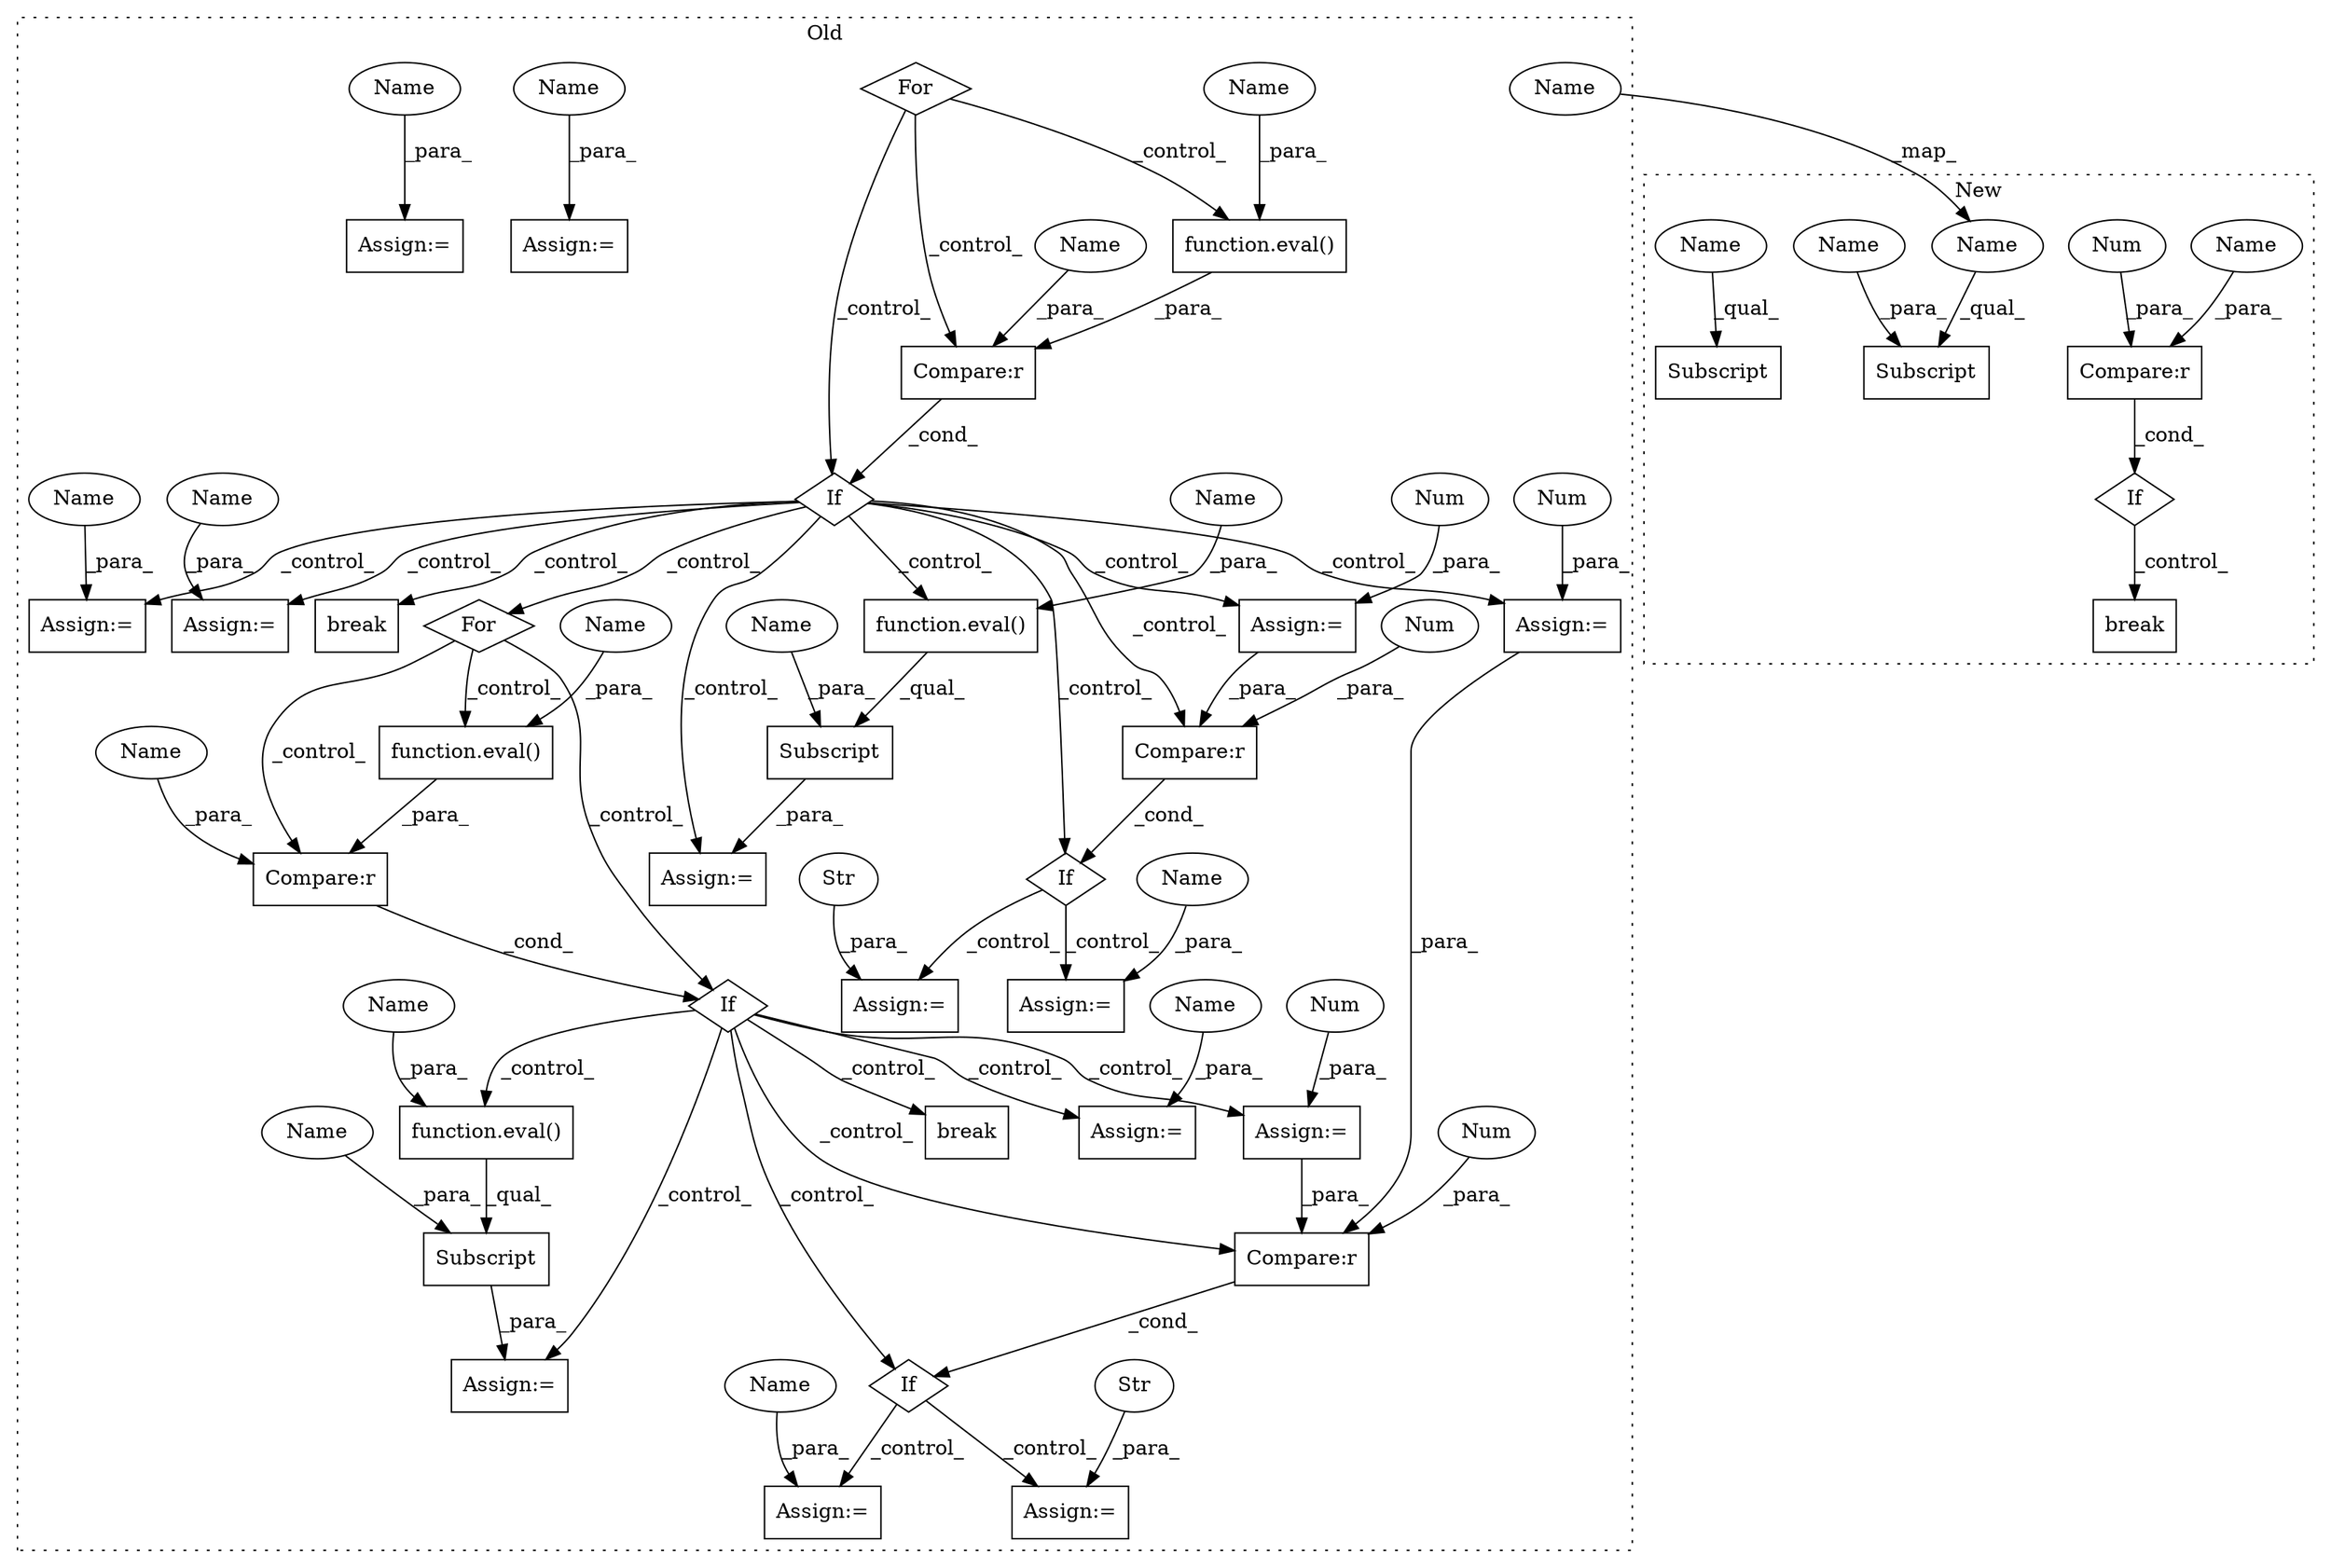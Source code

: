 digraph G {
subgraph cluster0 {
1 [label="function.eval()" a="75" s="2625,2631" l="5,1" shape="box"];
4 [label="Assign:=" a="68" s="2622" l="3" shape="box"];
5 [label="If" a="96" s="1876" l="3" shape="diamond"];
6 [label="Compare:r" a="40" s="1879" l="13" shape="box"];
7 [label="If" a="96" s="2667" l="3" shape="diamond"];
8 [label="Subscript" a="63" s="2625,0" l="11,0" shape="box"];
9 [label="If" a="96" s="2520" l="3" shape="diamond"];
10 [label="Subscript" a="63" s="1969,0" l="11,0" shape="box"];
11 [label="If" a="96" s="2003" l="3" shape="diamond"];
12 [label="Compare:r" a="40" s="2670" l="14" shape="box"];
13 [label="Compare:r" a="40" s="2523" l="13" shape="box"];
16 [label="Compare:r" a="40" s="2006" l="14" shape="box"];
17 [label="break" a="94" s="2653" l="5" shape="box"];
19 [label="break" a="94" s="1993" l="5" shape="box"];
20 [label="function.eval()" a="75" s="2529,2535" l="5,1" shape="box"];
21 [label="For" a="107" s="1853,1866" l="4,10" shape="diamond"];
22 [label="function.eval()" a="75" s="1885,1891" l="5,1" shape="box"];
23 [label="For" a="107" s="2493,2506" l="4,14" shape="diamond"];
24 [label="function.eval()" a="75" s="1969,1975" l="5,1" shape="box"];
25 [label="Num" a="76" s="2683" l="1" shape="ellipse"];
27 [label="Num" a="76" s="2019" l="1" shape="ellipse"];
28 [label="Assign:=" a="68" s="1966" l="3" shape="box"];
29 [label="Assign:=" a="68" s="1942" l="3" shape="box"];
30 [label="Assign:=" a="68" s="2563" l="3" shape="box"];
31 [label="Num" a="76" s="2566" l="1" shape="ellipse"];
32 [label="Assign:=" a="68" s="1915" l="3" shape="box"];
33 [label="Num" a="76" s="1918" l="1" shape="ellipse"];
34 [label="Assign:=" a="68" s="2061" l="3" shape="box"];
35 [label="Str" a="66" s="2064" l="6" shape="ellipse"];
36 [label="Assign:=" a="68" s="2705" l="3" shape="box"];
37 [label="Assign:=" a="68" s="2037" l="3" shape="box"];
38 [label="Assign:=" a="68" s="2431" l="3" shape="box"];
39 [label="Num" a="76" s="2434" l="1" shape="ellipse"];
40 [label="Assign:=" a="68" s="2733" l="3" shape="box"];
41 [label="Str" a="66" s="2736" l="6" shape="ellipse"];
42 [label="Assign:=" a="68" s="2594" l="3" shape="box"];
43 [label="Assign:=" a="68" s="2477" l="3" shape="box"];
44 [label="Assign:=" a="68" s="1818" l="3" shape="box"];
45 [label="Assign:=" a="68" s="1840" l="3" shape="box"];
46 [label="Name" a="87" s="2597" l="1" shape="ellipse"];
47 [label="Name" a="87" s="2630" l="1" shape="ellipse"];
48 [label="Name" a="87" s="2534" l="1" shape="ellipse"];
53 [label="Name" a="87" s="1977" l="2" shape="ellipse"];
54 [label="Name" a="87" s="1879" l="2" shape="ellipse"];
55 [label="Name" a="87" s="2040" l="2" shape="ellipse"];
56 [label="Name" a="87" s="1890" l="1" shape="ellipse"];
57 [label="Name" a="87" s="1945" l="1" shape="ellipse"];
58 [label="Name" a="87" s="1974" l="1" shape="ellipse"];
59 [label="Name" a="87" s="2454" l="4" shape="ellipse"];
60 [label="Name" a="87" s="2480" l="4" shape="ellipse"];
61 [label="Name" a="87" s="1821" l="4" shape="ellipse"];
62 [label="Name" a="87" s="1843" l="4" shape="ellipse"];
63 [label="Name" a="87" s="2633" l="2" shape="ellipse"];
64 [label="Name" a="87" s="2708" l="2" shape="ellipse"];
65 [label="Name" a="87" s="2523" l="2" shape="ellipse"];
label = "Old";
style="dotted";
}
subgraph cluster1 {
2 [label="If" a="96" s="2224" l="3" shape="diamond"];
3 [label="Compare:r" a="40" s="2227" l="8" shape="box"];
14 [label="Subscript" a="63" s="2316,0" l="19,0" shape="box"];
15 [label="Subscript" a="63" s="1894,0" l="19,0" shape="box"];
18 [label="break" a="94" s="2249" l="5" shape="box"];
26 [label="Num" a="76" s="2230" l="5" shape="ellipse"];
49 [label="Name" a="87" s="2227" l="2" shape="ellipse"];
50 [label="Name" a="87" s="2332" l="2" shape="ellipse"];
51 [label="Name" a="87" s="1894" l="15" shape="ellipse"];
52 [label="Name" a="87" s="2316" l="15" shape="ellipse"];
label = "New";
style="dotted";
}
1 -> 8 [label="_qual_"];
2 -> 18 [label="_control_"];
3 -> 2 [label="_cond_"];
5 -> 38 [label="_control_"];
5 -> 29 [label="_control_"];
5 -> 24 [label="_control_"];
5 -> 16 [label="_control_"];
5 -> 19 [label="_control_"];
5 -> 11 [label="_control_"];
5 -> 32 [label="_control_"];
5 -> 28 [label="_control_"];
5 -> 23 [label="_control_"];
5 -> 43 [label="_control_"];
6 -> 5 [label="_cond_"];
7 -> 36 [label="_control_"];
7 -> 40 [label="_control_"];
8 -> 4 [label="_para_"];
9 -> 7 [label="_control_"];
9 -> 42 [label="_control_"];
9 -> 4 [label="_control_"];
9 -> 1 [label="_control_"];
9 -> 12 [label="_control_"];
9 -> 17 [label="_control_"];
9 -> 30 [label="_control_"];
10 -> 28 [label="_para_"];
11 -> 37 [label="_control_"];
11 -> 34 [label="_control_"];
12 -> 7 [label="_cond_"];
13 -> 9 [label="_cond_"];
16 -> 11 [label="_cond_"];
20 -> 13 [label="_para_"];
21 -> 5 [label="_control_"];
21 -> 6 [label="_control_"];
21 -> 22 [label="_control_"];
22 -> 6 [label="_para_"];
23 -> 13 [label="_control_"];
23 -> 9 [label="_control_"];
23 -> 20 [label="_control_"];
24 -> 10 [label="_qual_"];
25 -> 12 [label="_para_"];
26 -> 3 [label="_para_"];
27 -> 16 [label="_para_"];
30 -> 12 [label="_para_"];
31 -> 30 [label="_para_"];
32 -> 16 [label="_para_"];
33 -> 32 [label="_para_"];
35 -> 34 [label="_para_"];
38 -> 12 [label="_para_"];
39 -> 38 [label="_para_"];
41 -> 40 [label="_para_"];
46 -> 42 [label="_para_"];
47 -> 1 [label="_para_"];
48 -> 20 [label="_para_"];
49 -> 3 [label="_para_"];
50 -> 14 [label="_para_"];
51 -> 15 [label="_qual_"];
52 -> 14 [label="_qual_"];
53 -> 10 [label="_para_"];
54 -> 6 [label="_para_"];
55 -> 37 [label="_para_"];
56 -> 22 [label="_para_"];
57 -> 29 [label="_para_"];
58 -> 24 [label="_para_"];
59 -> 52 [label="_map_"];
60 -> 43 [label="_para_"];
61 -> 44 [label="_para_"];
62 -> 45 [label="_para_"];
63 -> 8 [label="_para_"];
64 -> 36 [label="_para_"];
65 -> 13 [label="_para_"];
}